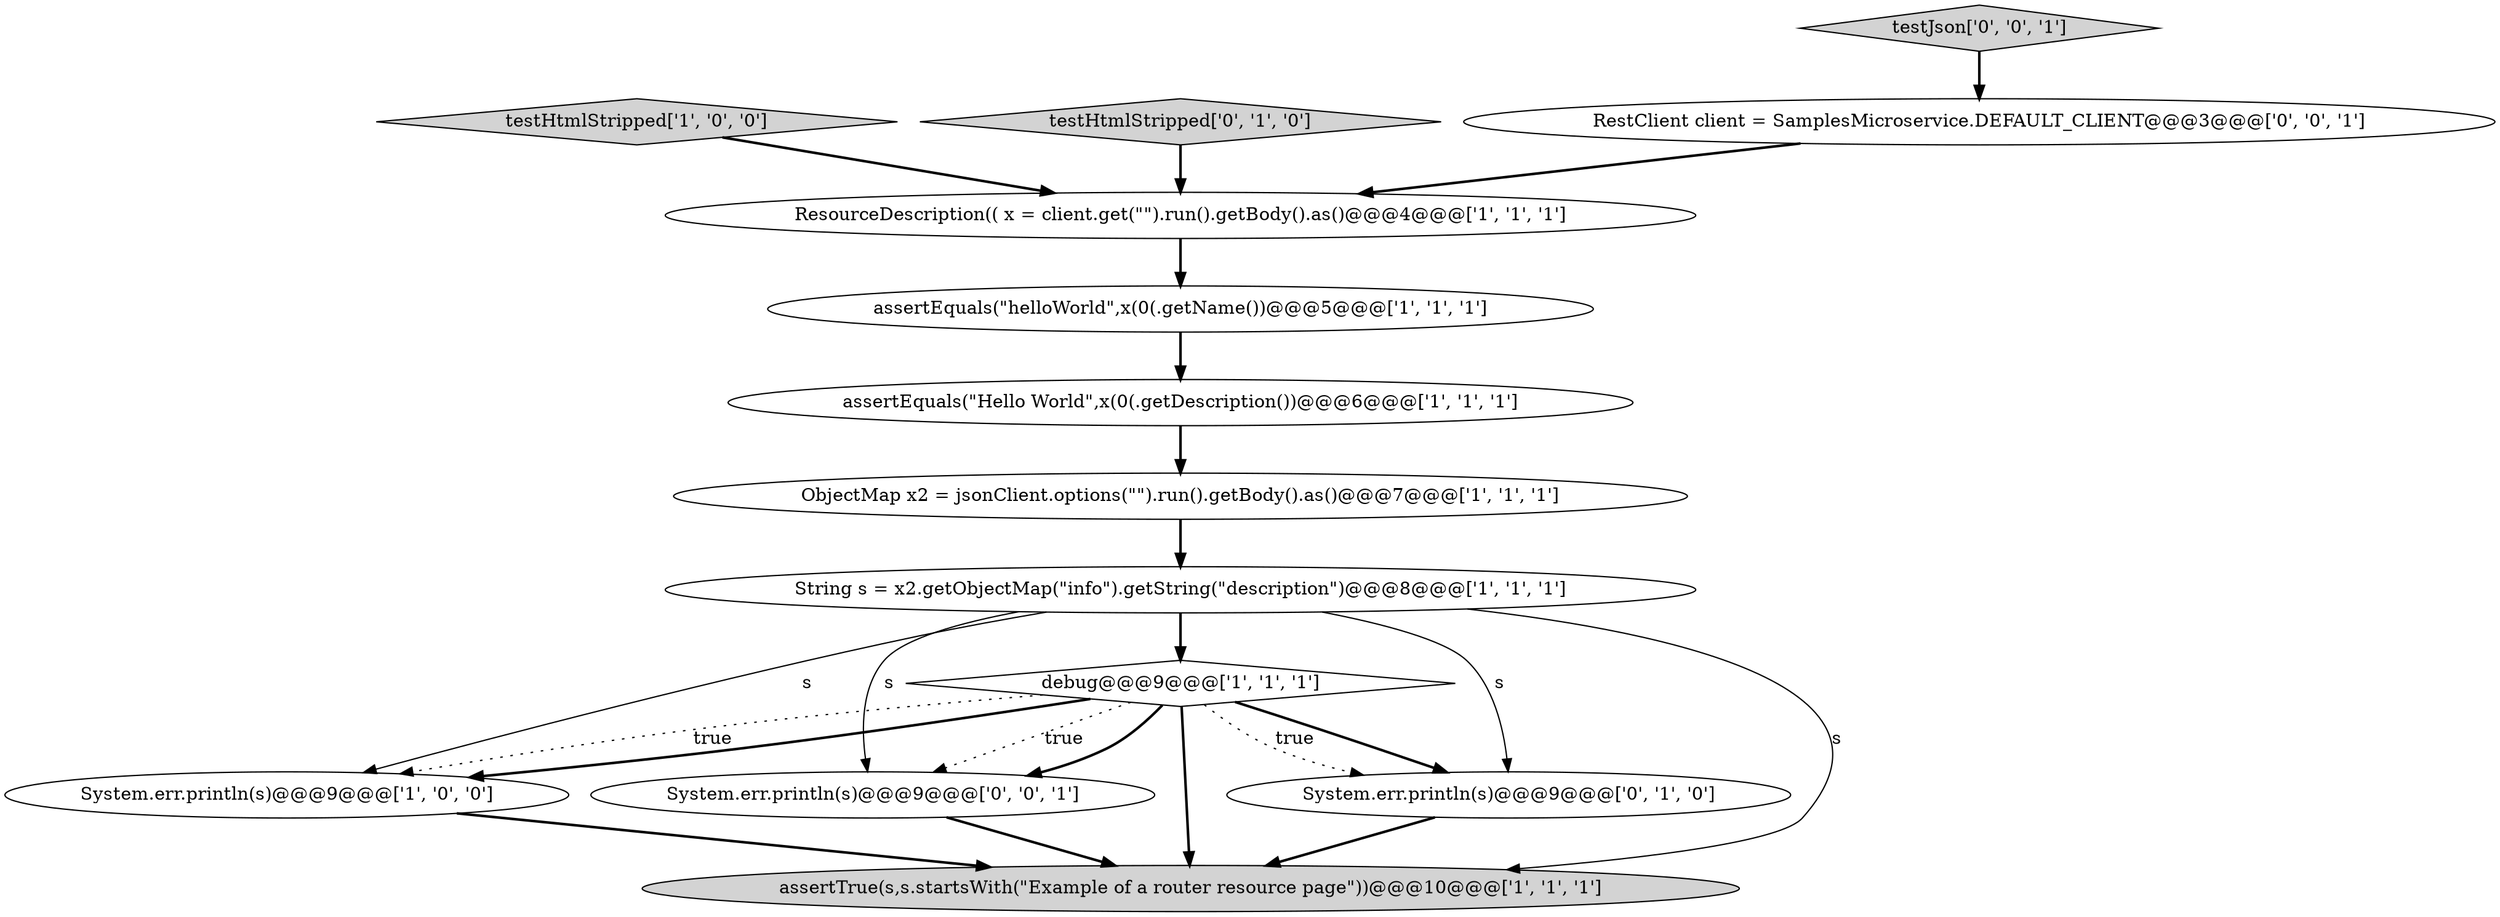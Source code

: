 digraph {
11 [style = filled, label = "RestClient client = SamplesMicroservice.DEFAULT_CLIENT@@@3@@@['0', '0', '1']", fillcolor = white, shape = ellipse image = "AAA0AAABBB3BBB"];
0 [style = filled, label = "assertEquals(\"Hello World\",x(0(.getDescription())@@@6@@@['1', '1', '1']", fillcolor = white, shape = ellipse image = "AAA0AAABBB1BBB"];
7 [style = filled, label = "testHtmlStripped['1', '0', '0']", fillcolor = lightgray, shape = diamond image = "AAA0AAABBB1BBB"];
8 [style = filled, label = "debug@@@9@@@['1', '1', '1']", fillcolor = white, shape = diamond image = "AAA0AAABBB1BBB"];
10 [style = filled, label = "testHtmlStripped['0', '1', '0']", fillcolor = lightgray, shape = diamond image = "AAA0AAABBB2BBB"];
12 [style = filled, label = "testJson['0', '0', '1']", fillcolor = lightgray, shape = diamond image = "AAA0AAABBB3BBB"];
9 [style = filled, label = "System.err.println(s)@@@9@@@['0', '1', '0']", fillcolor = white, shape = ellipse image = "AAA0AAABBB2BBB"];
3 [style = filled, label = "System.err.println(s)@@@9@@@['1', '0', '0']", fillcolor = white, shape = ellipse image = "AAA0AAABBB1BBB"];
2 [style = filled, label = "ObjectMap x2 = jsonClient.options(\"\").run().getBody().as()@@@7@@@['1', '1', '1']", fillcolor = white, shape = ellipse image = "AAA0AAABBB1BBB"];
4 [style = filled, label = "String s = x2.getObjectMap(\"info\").getString(\"description\")@@@8@@@['1', '1', '1']", fillcolor = white, shape = ellipse image = "AAA0AAABBB1BBB"];
5 [style = filled, label = "ResourceDescription(( x = client.get(\"\").run().getBody().as()@@@4@@@['1', '1', '1']", fillcolor = white, shape = ellipse image = "AAA0AAABBB1BBB"];
6 [style = filled, label = "assertEquals(\"helloWorld\",x(0(.getName())@@@5@@@['1', '1', '1']", fillcolor = white, shape = ellipse image = "AAA0AAABBB1BBB"];
13 [style = filled, label = "System.err.println(s)@@@9@@@['0', '0', '1']", fillcolor = white, shape = ellipse image = "AAA0AAABBB3BBB"];
1 [style = filled, label = "assertTrue(s,s.startsWith(\"Example of a router resource page\"))@@@10@@@['1', '1', '1']", fillcolor = lightgray, shape = ellipse image = "AAA0AAABBB1BBB"];
8->9 [style = bold, label=""];
2->4 [style = bold, label=""];
4->1 [style = solid, label="s"];
6->0 [style = bold, label=""];
4->8 [style = bold, label=""];
3->1 [style = bold, label=""];
8->3 [style = bold, label=""];
8->1 [style = bold, label=""];
4->3 [style = solid, label="s"];
8->13 [style = bold, label=""];
4->13 [style = solid, label="s"];
7->5 [style = bold, label=""];
13->1 [style = bold, label=""];
12->11 [style = bold, label=""];
8->3 [style = dotted, label="true"];
0->2 [style = bold, label=""];
9->1 [style = bold, label=""];
10->5 [style = bold, label=""];
4->9 [style = solid, label="s"];
5->6 [style = bold, label=""];
11->5 [style = bold, label=""];
8->13 [style = dotted, label="true"];
8->9 [style = dotted, label="true"];
}
